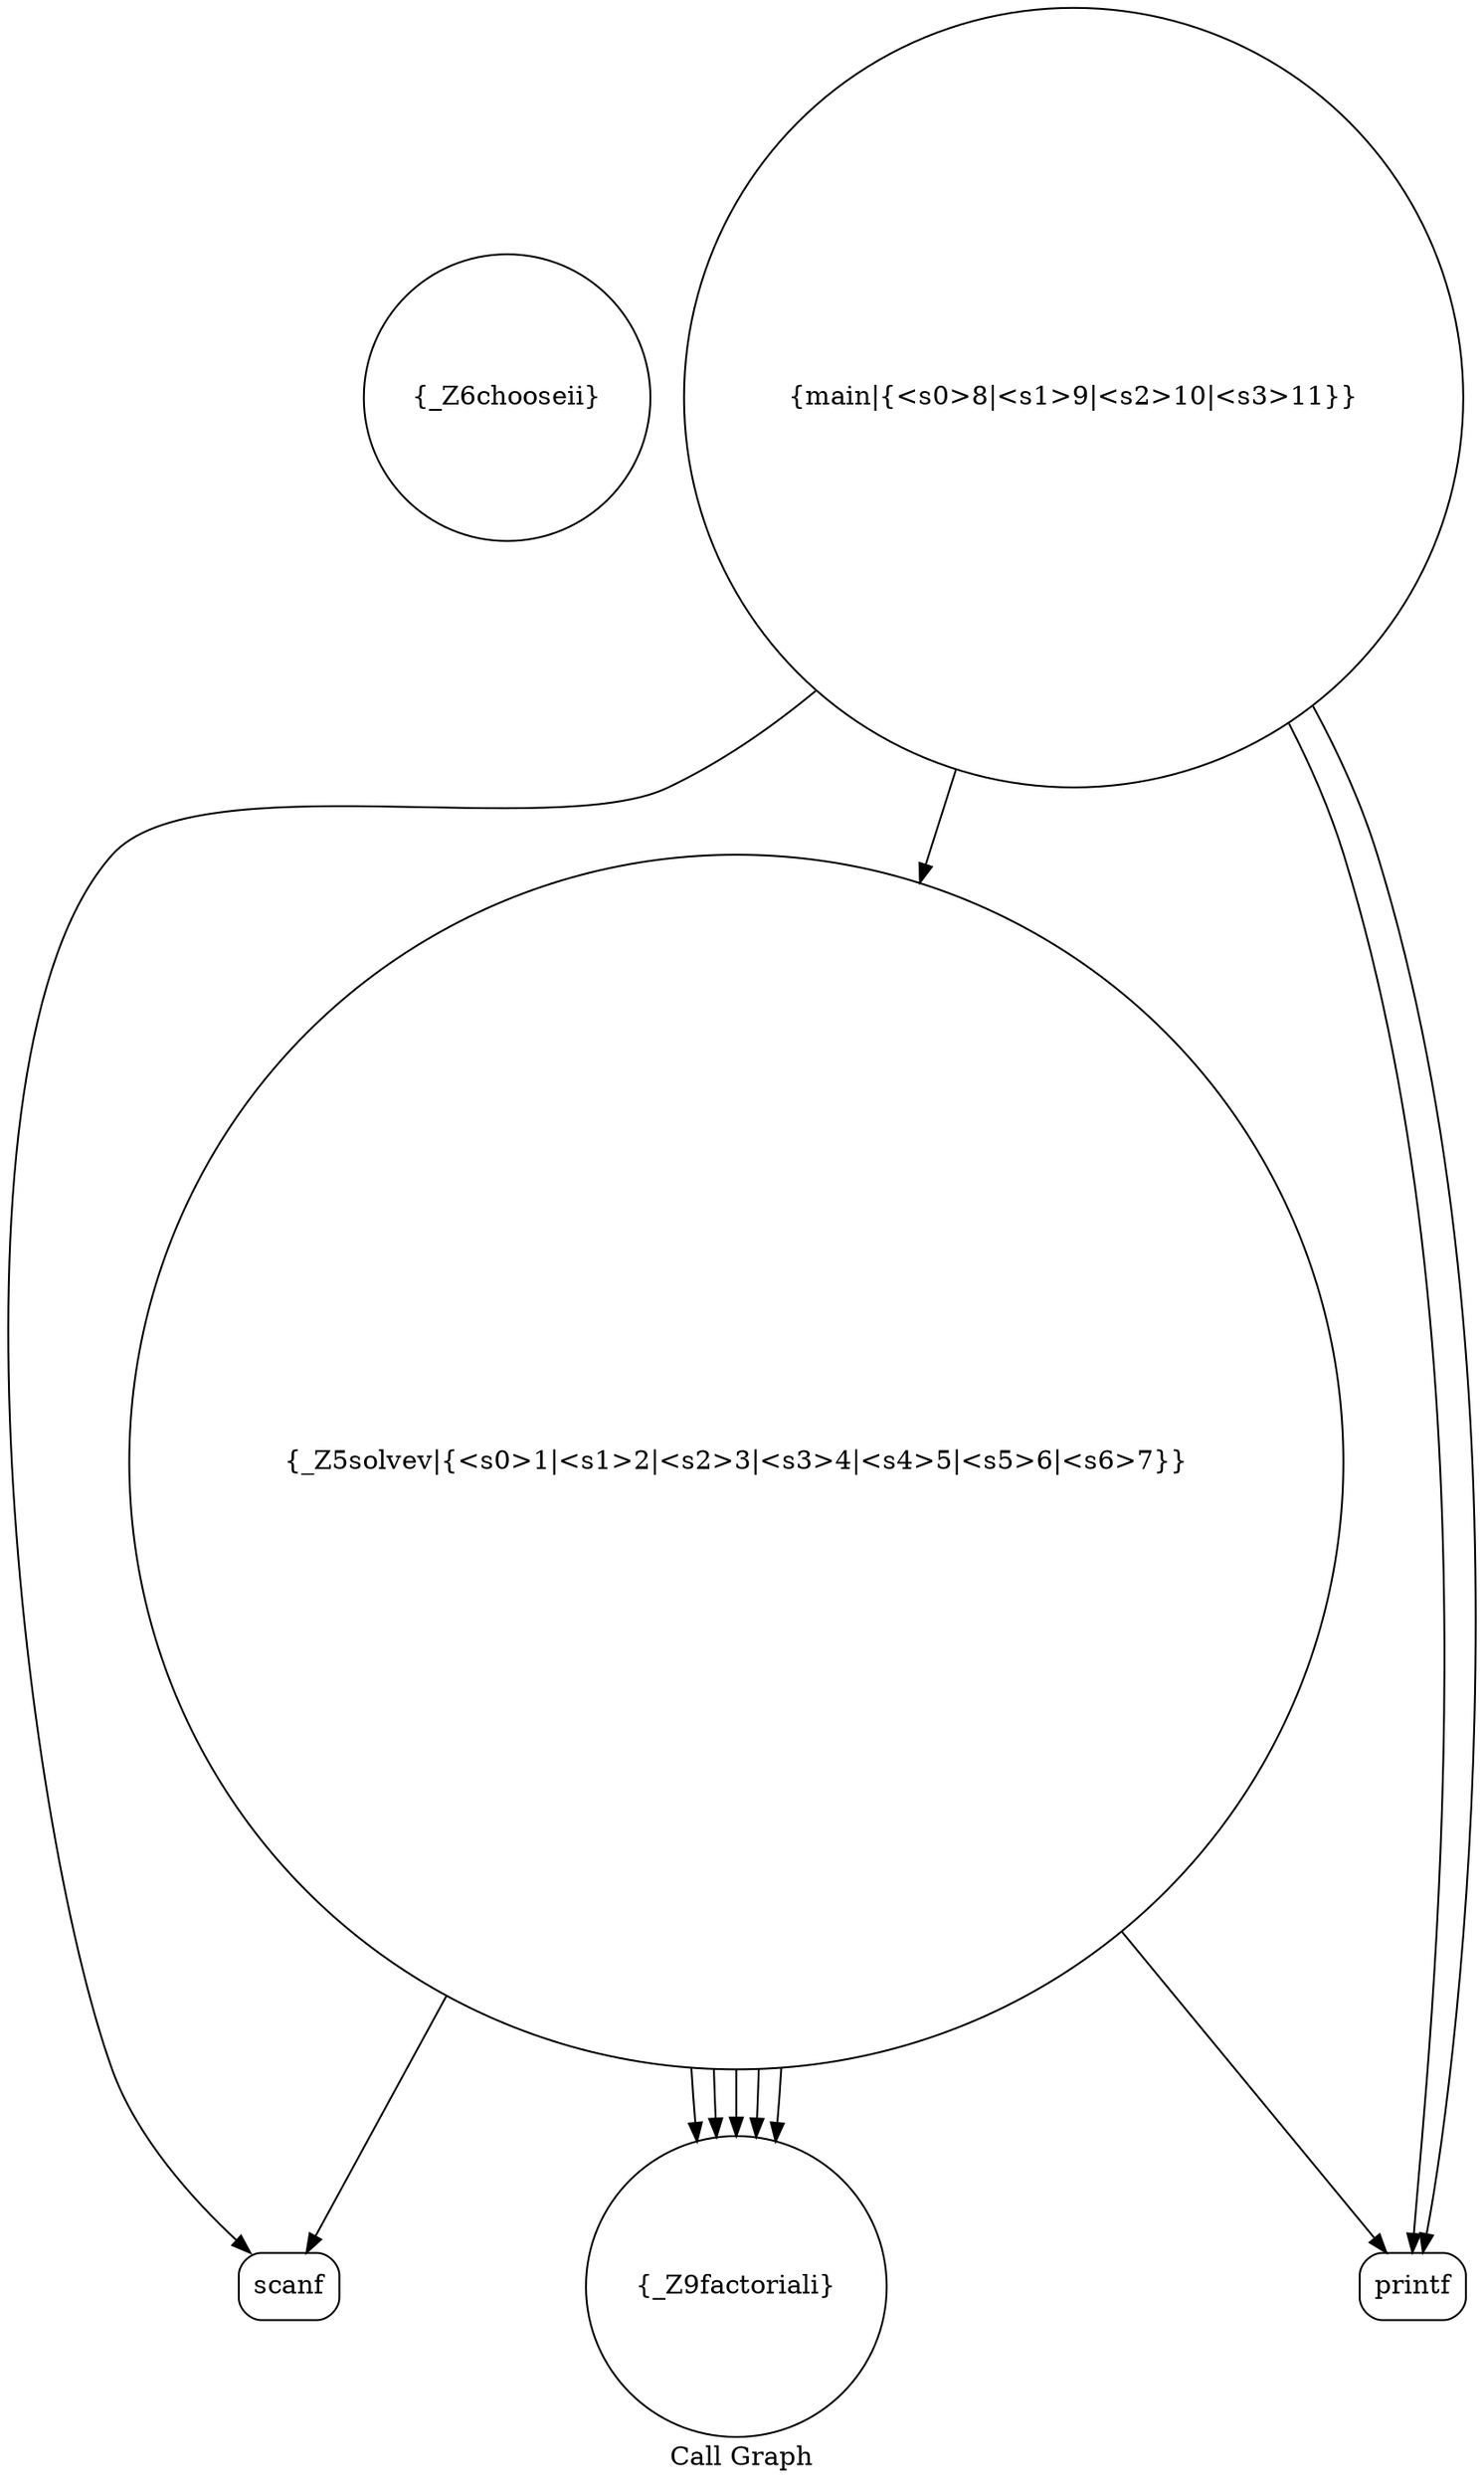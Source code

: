 digraph "Call Graph" {
	label="Call Graph";

	Node0x561671400880 [shape=record,shape=circle,label="{_Z6chooseii}"];
	Node0x561671400d90 [shape=record,shape=circle,label="{_Z5solvev|{<s0>1|<s1>2|<s2>3|<s3>4|<s4>5|<s5>6|<s6>7}}"];
	Node0x561671400d90:s0 -> Node0x561671400e10[color=black];
	Node0x561671400d90:s1 -> Node0x561671400d10[color=black];
	Node0x561671400d90:s2 -> Node0x561671400d10[color=black];
	Node0x561671400d90:s3 -> Node0x561671400d10[color=black];
	Node0x561671400d90:s4 -> Node0x561671400d10[color=black];
	Node0x561671400d90:s5 -> Node0x561671400d10[color=black];
	Node0x561671400d90:s6 -> Node0x561671400e90[color=black];
	Node0x561671400e90 [shape=record,shape=Mrecord,label="{printf}"];
	Node0x561671400d10 [shape=record,shape=circle,label="{_Z9factoriali}"];
	Node0x561671400e10 [shape=record,shape=Mrecord,label="{scanf}"];
	Node0x561671400f10 [shape=record,shape=circle,label="{main|{<s0>8|<s1>9|<s2>10|<s3>11}}"];
	Node0x561671400f10:s0 -> Node0x561671400e10[color=black];
	Node0x561671400f10:s1 -> Node0x561671400e90[color=black];
	Node0x561671400f10:s2 -> Node0x561671400d90[color=black];
	Node0x561671400f10:s3 -> Node0x561671400e90[color=black];
}
